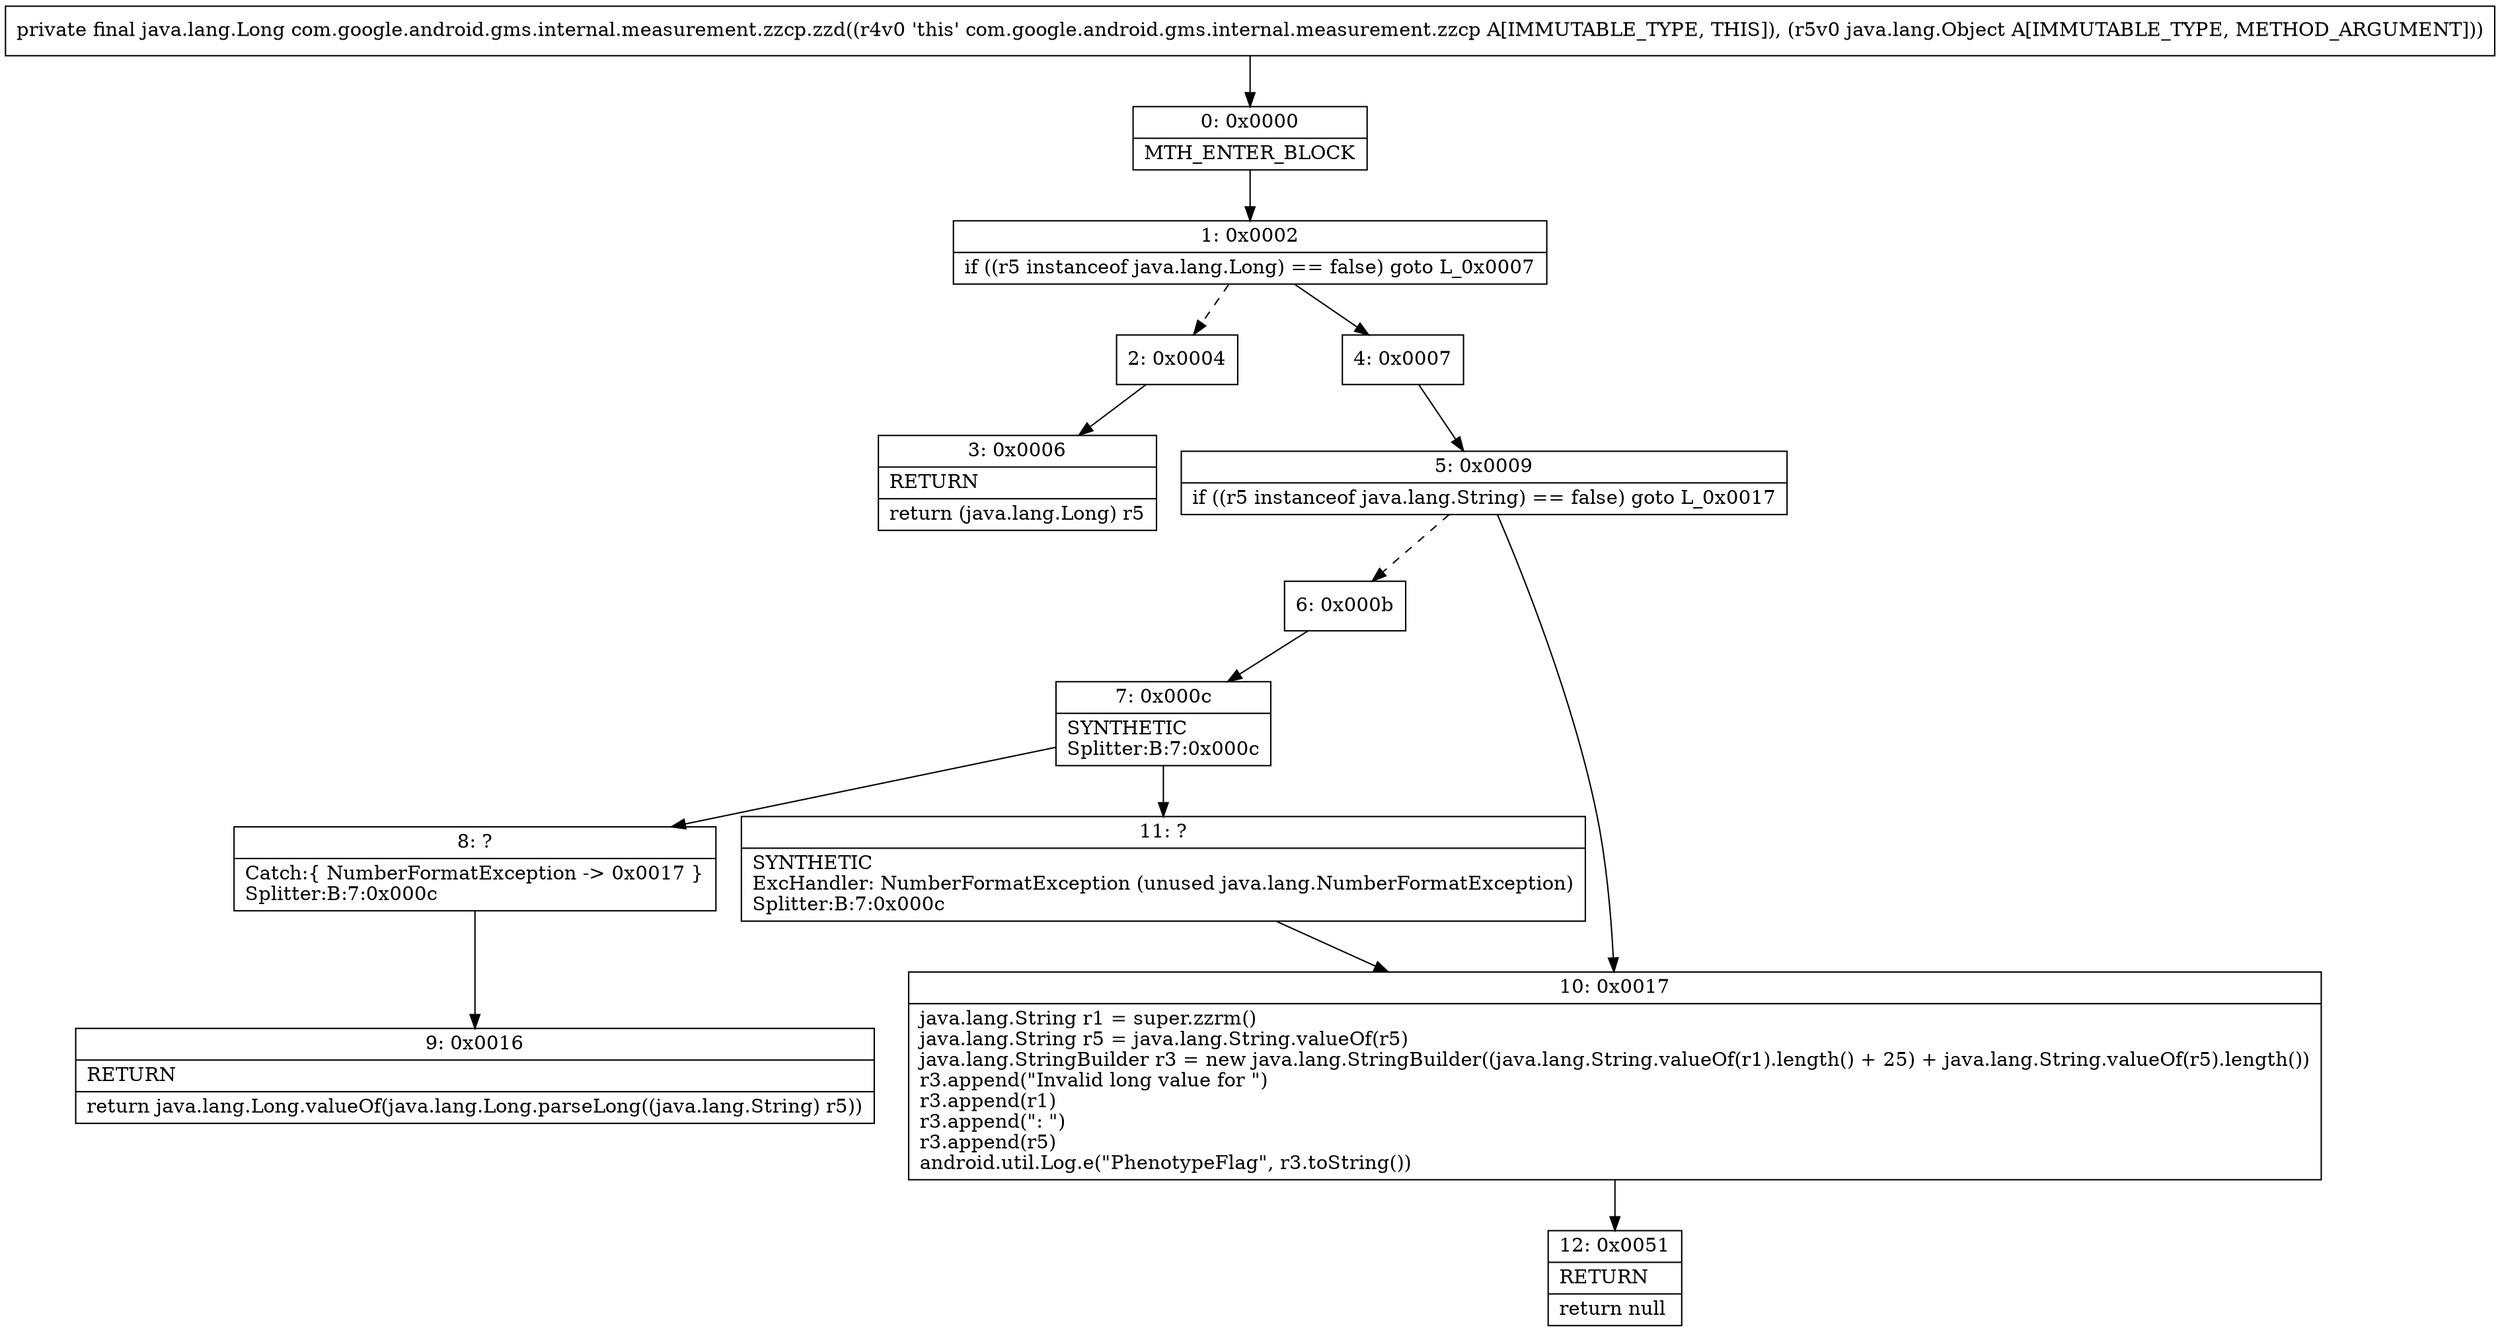digraph "CFG forcom.google.android.gms.internal.measurement.zzcp.zzd(Ljava\/lang\/Object;)Ljava\/lang\/Long;" {
Node_0 [shape=record,label="{0\:\ 0x0000|MTH_ENTER_BLOCK\l}"];
Node_1 [shape=record,label="{1\:\ 0x0002|if ((r5 instanceof java.lang.Long) == false) goto L_0x0007\l}"];
Node_2 [shape=record,label="{2\:\ 0x0004}"];
Node_3 [shape=record,label="{3\:\ 0x0006|RETURN\l|return (java.lang.Long) r5\l}"];
Node_4 [shape=record,label="{4\:\ 0x0007}"];
Node_5 [shape=record,label="{5\:\ 0x0009|if ((r5 instanceof java.lang.String) == false) goto L_0x0017\l}"];
Node_6 [shape=record,label="{6\:\ 0x000b}"];
Node_7 [shape=record,label="{7\:\ 0x000c|SYNTHETIC\lSplitter:B:7:0x000c\l}"];
Node_8 [shape=record,label="{8\:\ ?|Catch:\{ NumberFormatException \-\> 0x0017 \}\lSplitter:B:7:0x000c\l}"];
Node_9 [shape=record,label="{9\:\ 0x0016|RETURN\l|return java.lang.Long.valueOf(java.lang.Long.parseLong((java.lang.String) r5))\l}"];
Node_10 [shape=record,label="{10\:\ 0x0017|java.lang.String r1 = super.zzrm()\ljava.lang.String r5 = java.lang.String.valueOf(r5)\ljava.lang.StringBuilder r3 = new java.lang.StringBuilder((java.lang.String.valueOf(r1).length() + 25) + java.lang.String.valueOf(r5).length())\lr3.append(\"Invalid long value for \")\lr3.append(r1)\lr3.append(\": \")\lr3.append(r5)\landroid.util.Log.e(\"PhenotypeFlag\", r3.toString())\l}"];
Node_11 [shape=record,label="{11\:\ ?|SYNTHETIC\lExcHandler: NumberFormatException (unused java.lang.NumberFormatException)\lSplitter:B:7:0x000c\l}"];
Node_12 [shape=record,label="{12\:\ 0x0051|RETURN\l|return null\l}"];
MethodNode[shape=record,label="{private final java.lang.Long com.google.android.gms.internal.measurement.zzcp.zzd((r4v0 'this' com.google.android.gms.internal.measurement.zzcp A[IMMUTABLE_TYPE, THIS]), (r5v0 java.lang.Object A[IMMUTABLE_TYPE, METHOD_ARGUMENT])) }"];
MethodNode -> Node_0;
Node_0 -> Node_1;
Node_1 -> Node_2[style=dashed];
Node_1 -> Node_4;
Node_2 -> Node_3;
Node_4 -> Node_5;
Node_5 -> Node_6[style=dashed];
Node_5 -> Node_10;
Node_6 -> Node_7;
Node_7 -> Node_8;
Node_7 -> Node_11;
Node_8 -> Node_9;
Node_10 -> Node_12;
Node_11 -> Node_10;
}

